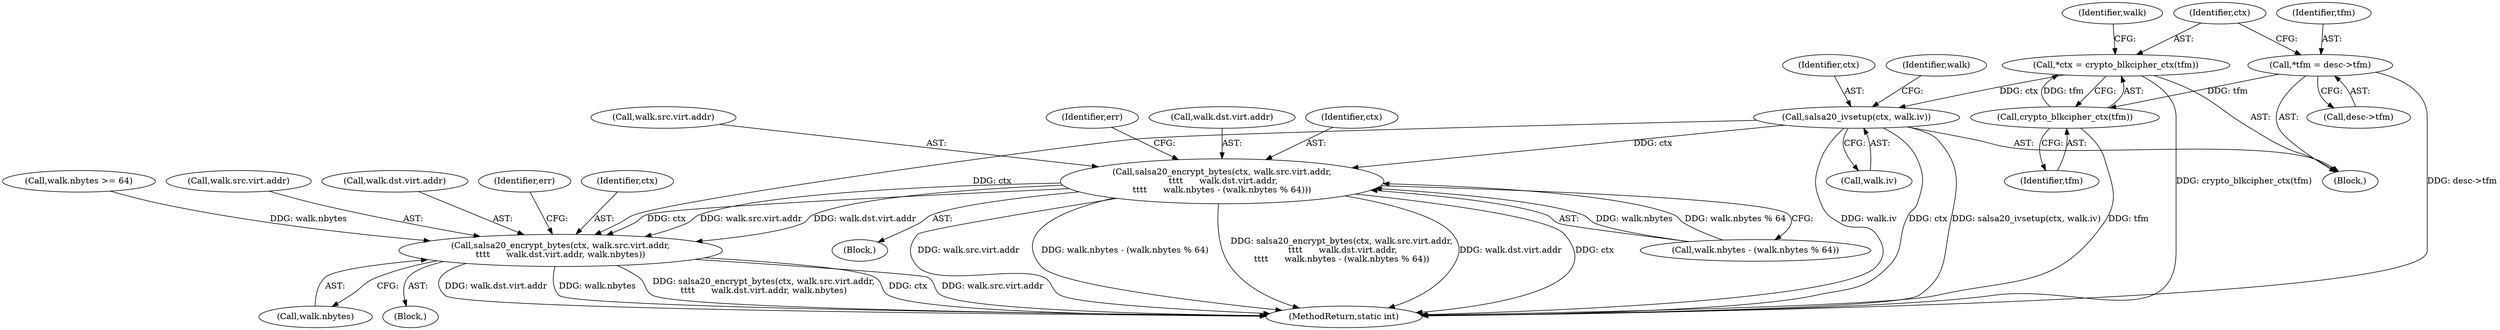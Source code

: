 digraph "0_linux_ecaaab5649781c5a0effdaf298a925063020500e@API" {
"1000114" [label="(Call,*ctx = crypto_blkcipher_ctx(tfm))"];
"1000116" [label="(Call,crypto_blkcipher_ctx(tfm))"];
"1000108" [label="(Call,*tfm = desc->tfm)"];
"1000132" [label="(Call,salsa20_ivsetup(ctx, walk.iv))"];
"1000144" [label="(Call,salsa20_encrypt_bytes(ctx, walk.src.virt.addr,\n \t\t\t\t      walk.dst.virt.addr,\n\t\t\t\t      walk.nbytes - (walk.nbytes % 64)))"];
"1000185" [label="(Call,salsa20_encrypt_bytes(ctx, walk.src.virt.addr,\n\t\t\t\t      walk.dst.virt.addr, walk.nbytes))"];
"1000185" [label="(Call,salsa20_encrypt_bytes(ctx, walk.src.virt.addr,\n\t\t\t\t      walk.dst.virt.addr, walk.nbytes))"];
"1000160" [label="(Call,walk.nbytes - (walk.nbytes % 64))"];
"1000138" [label="(Call,walk.nbytes >= 64)"];
"1000116" [label="(Call,crypto_blkcipher_ctx(tfm))"];
"1000146" [label="(Call,walk.src.virt.addr)"];
"1000187" [label="(Call,walk.src.virt.addr)"];
"1000115" [label="(Identifier,ctx)"];
"1000201" [label="(Call,walk.nbytes)"];
"1000132" [label="(Call,salsa20_ivsetup(ctx, walk.iv))"];
"1000213" [label="(MethodReturn,static int)"];
"1000194" [label="(Call,walk.dst.virt.addr)"];
"1000108" [label="(Call,*tfm = desc->tfm)"];
"1000109" [label="(Identifier,tfm)"];
"1000170" [label="(Identifier,err)"];
"1000140" [label="(Identifier,walk)"];
"1000143" [label="(Block,)"];
"1000205" [label="(Identifier,err)"];
"1000134" [label="(Call,walk.iv)"];
"1000121" [label="(Identifier,walk)"];
"1000133" [label="(Identifier,ctx)"];
"1000110" [label="(Call,desc->tfm)"];
"1000184" [label="(Block,)"];
"1000186" [label="(Identifier,ctx)"];
"1000114" [label="(Call,*ctx = crypto_blkcipher_ctx(tfm))"];
"1000153" [label="(Call,walk.dst.virt.addr)"];
"1000145" [label="(Identifier,ctx)"];
"1000105" [label="(Block,)"];
"1000144" [label="(Call,salsa20_encrypt_bytes(ctx, walk.src.virt.addr,\n \t\t\t\t      walk.dst.virt.addr,\n\t\t\t\t      walk.nbytes - (walk.nbytes % 64)))"];
"1000117" [label="(Identifier,tfm)"];
"1000114" -> "1000105"  [label="AST: "];
"1000114" -> "1000116"  [label="CFG: "];
"1000115" -> "1000114"  [label="AST: "];
"1000116" -> "1000114"  [label="AST: "];
"1000121" -> "1000114"  [label="CFG: "];
"1000114" -> "1000213"  [label="DDG: crypto_blkcipher_ctx(tfm)"];
"1000116" -> "1000114"  [label="DDG: tfm"];
"1000114" -> "1000132"  [label="DDG: ctx"];
"1000116" -> "1000117"  [label="CFG: "];
"1000117" -> "1000116"  [label="AST: "];
"1000116" -> "1000213"  [label="DDG: tfm"];
"1000108" -> "1000116"  [label="DDG: tfm"];
"1000108" -> "1000105"  [label="AST: "];
"1000108" -> "1000110"  [label="CFG: "];
"1000109" -> "1000108"  [label="AST: "];
"1000110" -> "1000108"  [label="AST: "];
"1000115" -> "1000108"  [label="CFG: "];
"1000108" -> "1000213"  [label="DDG: desc->tfm"];
"1000132" -> "1000105"  [label="AST: "];
"1000132" -> "1000134"  [label="CFG: "];
"1000133" -> "1000132"  [label="AST: "];
"1000134" -> "1000132"  [label="AST: "];
"1000140" -> "1000132"  [label="CFG: "];
"1000132" -> "1000213"  [label="DDG: salsa20_ivsetup(ctx, walk.iv)"];
"1000132" -> "1000213"  [label="DDG: walk.iv"];
"1000132" -> "1000213"  [label="DDG: ctx"];
"1000132" -> "1000144"  [label="DDG: ctx"];
"1000132" -> "1000185"  [label="DDG: ctx"];
"1000144" -> "1000143"  [label="AST: "];
"1000144" -> "1000160"  [label="CFG: "];
"1000145" -> "1000144"  [label="AST: "];
"1000146" -> "1000144"  [label="AST: "];
"1000153" -> "1000144"  [label="AST: "];
"1000160" -> "1000144"  [label="AST: "];
"1000170" -> "1000144"  [label="CFG: "];
"1000144" -> "1000213"  [label="DDG: walk.src.virt.addr"];
"1000144" -> "1000213"  [label="DDG: walk.nbytes - (walk.nbytes % 64)"];
"1000144" -> "1000213"  [label="DDG: salsa20_encrypt_bytes(ctx, walk.src.virt.addr,\n \t\t\t\t      walk.dst.virt.addr,\n\t\t\t\t      walk.nbytes - (walk.nbytes % 64))"];
"1000144" -> "1000213"  [label="DDG: walk.dst.virt.addr"];
"1000144" -> "1000213"  [label="DDG: ctx"];
"1000160" -> "1000144"  [label="DDG: walk.nbytes"];
"1000160" -> "1000144"  [label="DDG: walk.nbytes % 64"];
"1000144" -> "1000185"  [label="DDG: ctx"];
"1000144" -> "1000185"  [label="DDG: walk.src.virt.addr"];
"1000144" -> "1000185"  [label="DDG: walk.dst.virt.addr"];
"1000185" -> "1000184"  [label="AST: "];
"1000185" -> "1000201"  [label="CFG: "];
"1000186" -> "1000185"  [label="AST: "];
"1000187" -> "1000185"  [label="AST: "];
"1000194" -> "1000185"  [label="AST: "];
"1000201" -> "1000185"  [label="AST: "];
"1000205" -> "1000185"  [label="CFG: "];
"1000185" -> "1000213"  [label="DDG: salsa20_encrypt_bytes(ctx, walk.src.virt.addr,\n\t\t\t\t      walk.dst.virt.addr, walk.nbytes)"];
"1000185" -> "1000213"  [label="DDG: ctx"];
"1000185" -> "1000213"  [label="DDG: walk.src.virt.addr"];
"1000185" -> "1000213"  [label="DDG: walk.dst.virt.addr"];
"1000185" -> "1000213"  [label="DDG: walk.nbytes"];
"1000138" -> "1000185"  [label="DDG: walk.nbytes"];
}

